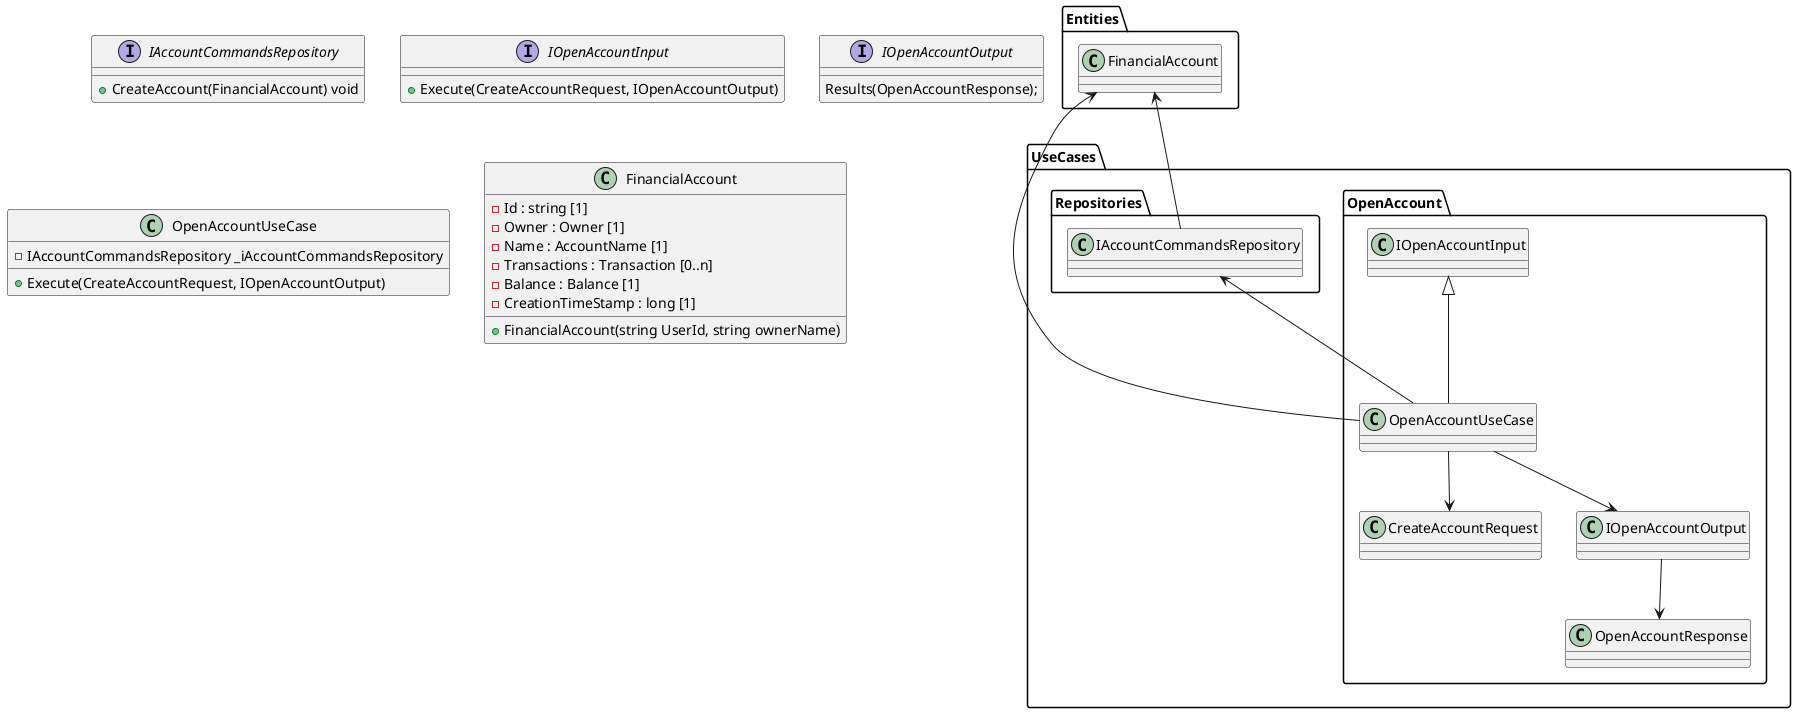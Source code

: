 @startuml Open fork

package "UseCases.OpenAccount" {
    OpenAccountUseCase --> CreateAccountRequest
    OpenAccountUseCase --> IOpenAccountOutput
    IOpenAccountInput <|-- OpenAccountUseCase
    IOpenAccountOutput --> OpenAccountResponse

}

package "Entities" {
    FinancialAccount <-- OpenAccountUseCase
}

package "UseCases.Repositories" {
    IAccountCommandsRepository <-- OpenAccountUseCase
    FinancialAccount <-- IAccountCommandsRepository
}


interface IAccountCommandsRepository { 
    {method} + CreateAccount(FinancialAccount) void
}

interface IOpenAccountInput {
    {method} + Execute(CreateAccountRequest, IOpenAccountOutput)
}

interface IOpenAccountOutput { 
    {method} Results(OpenAccountResponse);
}

class OpenAccountUseCase { 
    {field} - IAccountCommandsRepository _iAccountCommandsRepository
    {method} + Execute(CreateAccountRequest, IOpenAccountOutput)
}

class FinancialAccount {
    {field} - Id : string [1]
    {field} - Owner : Owner [1]
    {field} - Name : AccountName [1]
    {field} - Transactions : Transaction [0..n]
    {field} - Balance : Balance [1]
    {field} - CreationTimeStamp : long [1]

    {method} + FinancialAccount(string UserId, string ownerName)
}

@enduml 